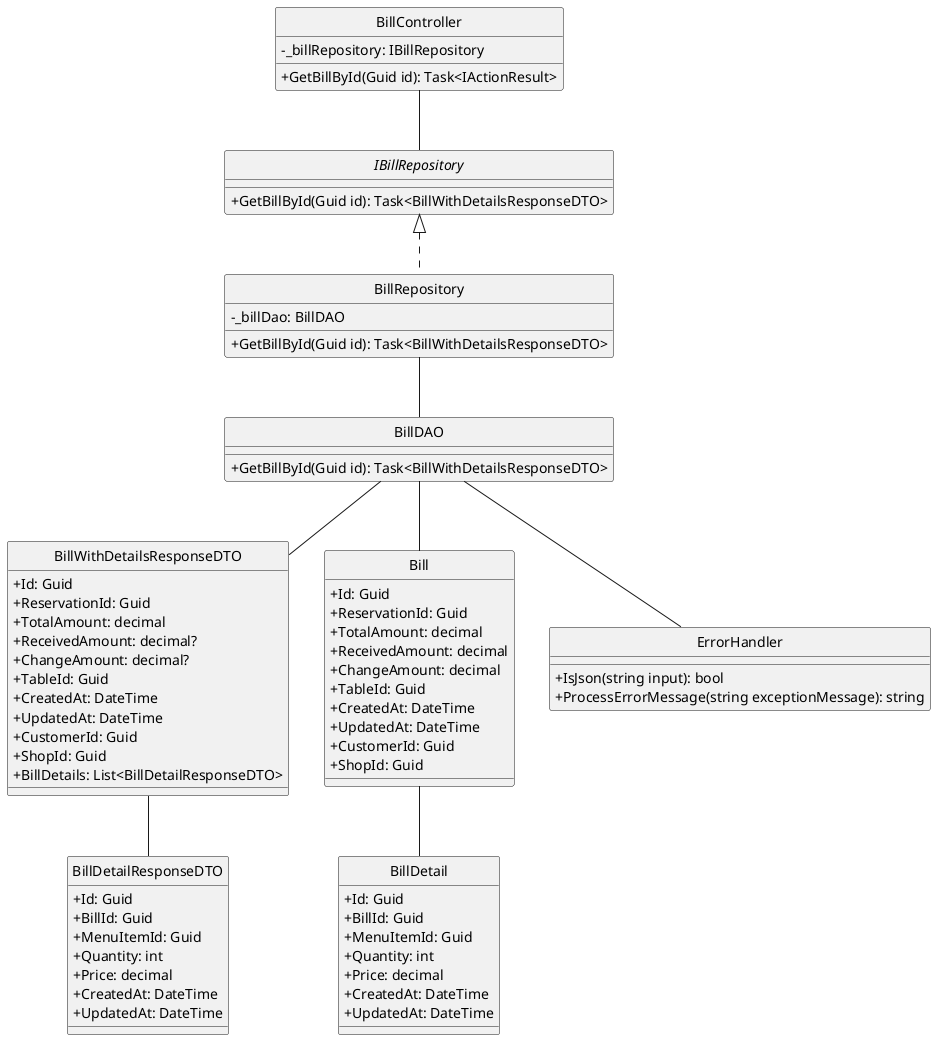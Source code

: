 @startuml
hide circle
skinparam classAttributeIconSize 0

class BillController {
    - _billRepository: IBillRepository
    + GetBillById(Guid id): Task<IActionResult>
}

interface IBillRepository {
    + GetBillById(Guid id): Task<BillWithDetailsResponseDTO>
}

class BillRepository {
    - _billDao: BillDAO
    + GetBillById(Guid id): Task<BillWithDetailsResponseDTO>
}

class BillDAO {
    + GetBillById(Guid id): Task<BillWithDetailsResponseDTO>
}

class BillWithDetailsResponseDTO {
    + Id: Guid
    + ReservationId: Guid
    + TotalAmount: decimal
    + ReceivedAmount: decimal?
    + ChangeAmount: decimal?
    + TableId: Guid
    + CreatedAt: DateTime
    + UpdatedAt: DateTime
    + CustomerId: Guid
    + ShopId: Guid
    + BillDetails: List<BillDetailResponseDTO>
}

class BillDetailResponseDTO {
    + Id: Guid
    + BillId: Guid
    + MenuItemId: Guid
    + Quantity: int
    + Price: decimal
    + CreatedAt: DateTime
    + UpdatedAt: DateTime
}

class Bill {
    + Id: Guid
    + ReservationId: Guid
    + TotalAmount: decimal
    + ReceivedAmount: decimal
    + ChangeAmount: decimal
    + TableId: Guid
    + CreatedAt: DateTime
    + UpdatedAt: DateTime
    + CustomerId: Guid
    + ShopId: Guid
}

class BillDetail {
    + Id: Guid
    + BillId: Guid
    + MenuItemId: Guid
    + Quantity: int
    + Price: decimal
    + CreatedAt: DateTime
    + UpdatedAt: DateTime
}

class ErrorHandler {
    + IsJson(string input): bool
    + ProcessErrorMessage(string exceptionMessage): string
}

BillController -- IBillRepository
IBillRepository <|.. BillRepository
BillRepository -- BillDAO
BillDAO -- BillWithDetailsResponseDTO
BillWithDetailsResponseDTO -- BillDetailResponseDTO
BillDAO -- Bill
Bill -- BillDetail
BillDAO -- ErrorHandler

@enduml
